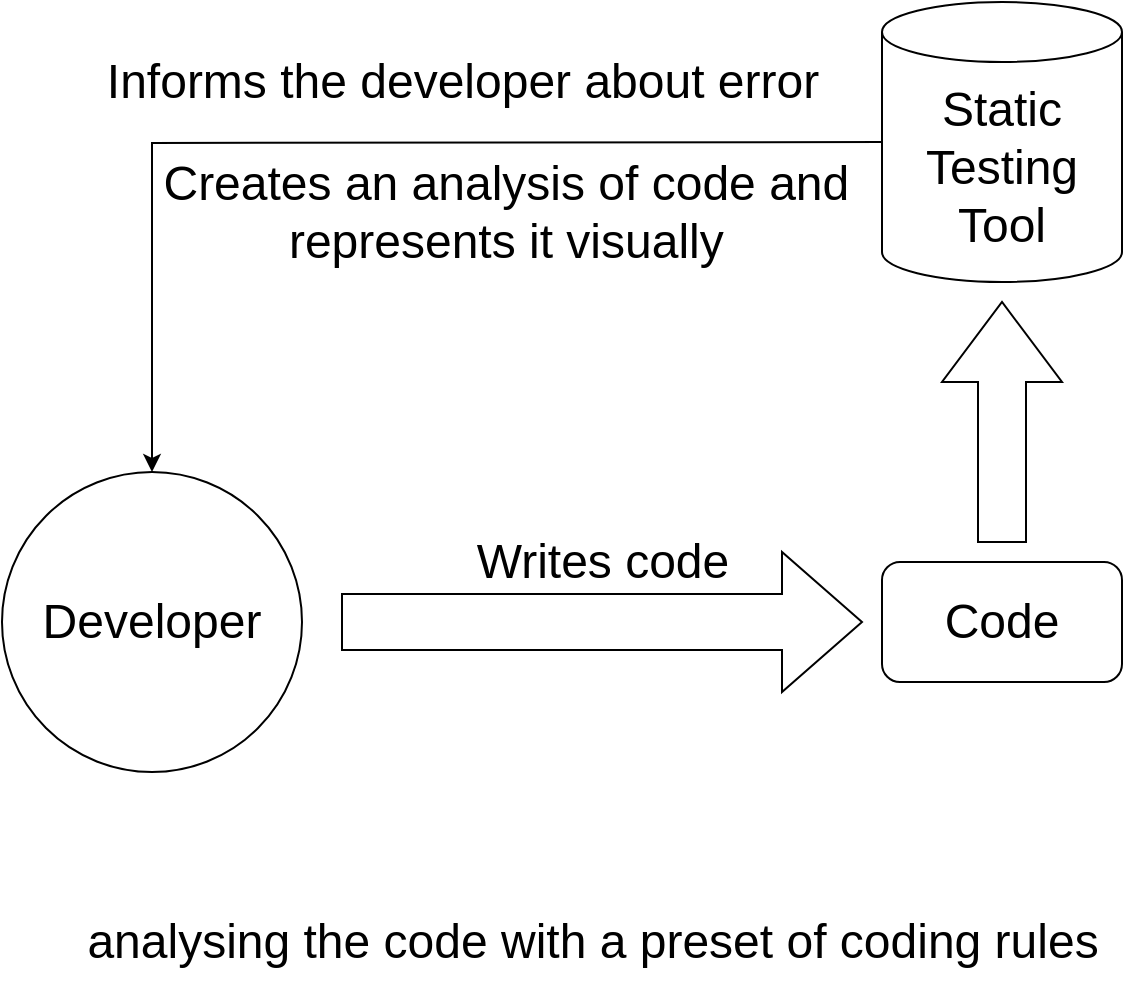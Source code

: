 <mxfile version="20.5.3" type="github"><diagram id="SIPUh915cqjBpfOeKWUL" name="Page-1"><mxGraphModel dx="1478" dy="714" grid="1" gridSize="10" guides="1" tooltips="1" connect="1" arrows="1" fold="1" page="1" pageScale="1" pageWidth="850" pageHeight="1100" math="0" shadow="0"><root><mxCell id="0"/><mxCell id="1" parent="0"/><mxCell id="XHobRhmJlLNmUJQK2ax_-1" value="&lt;font style=&quot;font-size: 24px;&quot;&gt;Code&lt;/font&gt;" style="rounded=1;whiteSpace=wrap;html=1;" vertex="1" parent="1"><mxGeometry x="590" y="290" width="120" height="60" as="geometry"/></mxCell><mxCell id="XHobRhmJlLNmUJQK2ax_-3" value="Developer" style="ellipse;whiteSpace=wrap;html=1;aspect=fixed;fontSize=24;" vertex="1" parent="1"><mxGeometry x="150" y="245" width="150" height="150" as="geometry"/></mxCell><mxCell id="XHobRhmJlLNmUJQK2ax_-4" value="Static Testing Tool" style="shape=cylinder3;whiteSpace=wrap;html=1;boundedLbl=1;backgroundOutline=1;size=15;fontSize=24;" vertex="1" parent="1"><mxGeometry x="590" y="10" width="120" height="140" as="geometry"/></mxCell><mxCell id="XHobRhmJlLNmUJQK2ax_-7" value="" style="html=1;shadow=0;dashed=0;align=center;verticalAlign=middle;shape=mxgraph.arrows2.arrow;dy=0.6;dx=40;direction=north;notch=0;fontSize=24;" vertex="1" parent="1"><mxGeometry x="620" y="160" width="60" height="120" as="geometry"/></mxCell><mxCell id="XHobRhmJlLNmUJQK2ax_-9" value="" style="html=1;shadow=0;dashed=0;align=center;verticalAlign=middle;shape=mxgraph.arrows2.arrow;dy=0.6;dx=40;notch=0;fontSize=24;" vertex="1" parent="1"><mxGeometry x="320" y="285" width="260" height="70" as="geometry"/></mxCell><mxCell id="XHobRhmJlLNmUJQK2ax_-10" value="Writes code" style="text;html=1;align=center;verticalAlign=middle;resizable=0;points=[];autosize=1;strokeColor=none;fillColor=none;fontSize=24;" vertex="1" parent="1"><mxGeometry x="375" y="270" width="150" height="40" as="geometry"/></mxCell><mxCell id="XHobRhmJlLNmUJQK2ax_-14" style="edgeStyle=orthogonalEdgeStyle;rounded=0;orthogonalLoop=1;jettySize=auto;html=1;fontSize=24;" edge="1" parent="1" target="XHobRhmJlLNmUJQK2ax_-3"><mxGeometry relative="1" as="geometry"><mxPoint x="590" y="80" as="sourcePoint"/></mxGeometry></mxCell><mxCell id="XHobRhmJlLNmUJQK2ax_-15" value="Informs the developer about error" style="text;html=1;align=center;verticalAlign=middle;resizable=0;points=[];autosize=1;strokeColor=none;fillColor=none;fontSize=24;" vertex="1" parent="1"><mxGeometry x="190" y="30" width="380" height="40" as="geometry"/></mxCell><mxCell id="XHobRhmJlLNmUJQK2ax_-16" value="analysing the code with a preset of coding rules" style="text;html=1;align=center;verticalAlign=middle;resizable=0;points=[];autosize=1;strokeColor=none;fillColor=none;fontSize=24;" vertex="1" parent="1"><mxGeometry x="180" y="460" width="530" height="40" as="geometry"/></mxCell><mxCell id="XHobRhmJlLNmUJQK2ax_-17" value="Creates an analysis of code and&amp;nbsp;&lt;br&gt;represents it visually&amp;nbsp;" style="text;html=1;align=center;verticalAlign=middle;resizable=0;points=[];autosize=1;strokeColor=none;fillColor=none;fontSize=24;" vertex="1" parent="1"><mxGeometry x="220" y="80" width="370" height="70" as="geometry"/></mxCell></root></mxGraphModel></diagram></mxfile>